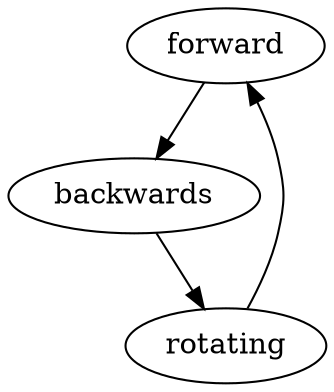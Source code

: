digraph robot_state_diagram_cutting {
  forward -> backwards;
  backwards -> rotating;
  rotating -> forward;
}
